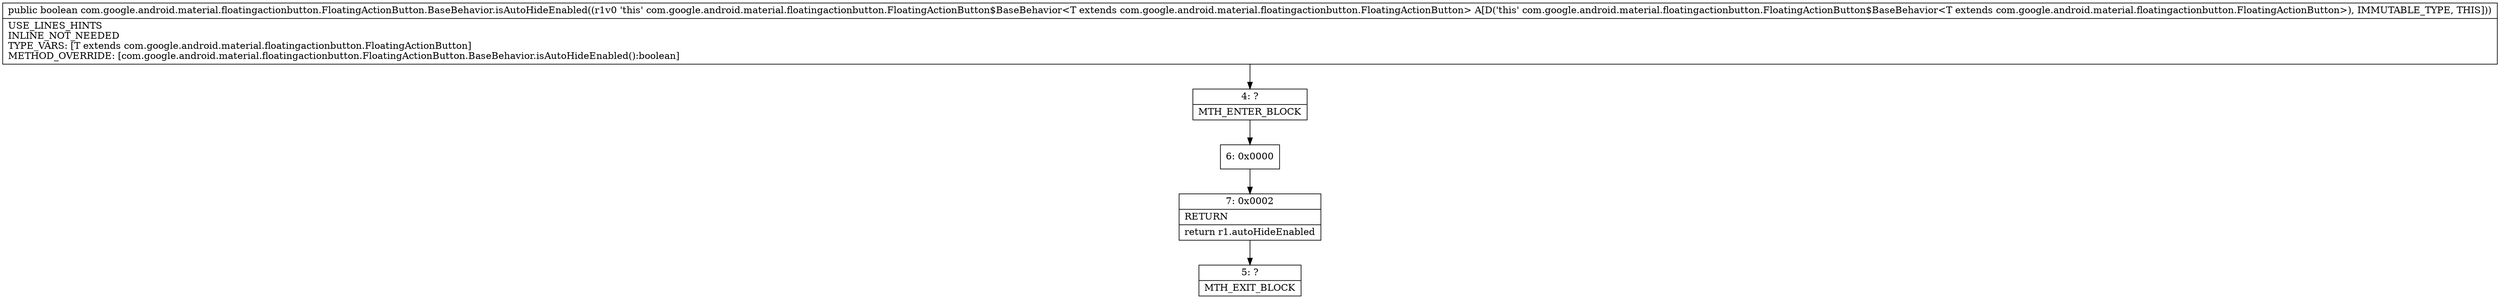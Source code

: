 digraph "CFG forcom.google.android.material.floatingactionbutton.FloatingActionButton.BaseBehavior.isAutoHideEnabled()Z" {
Node_4 [shape=record,label="{4\:\ ?|MTH_ENTER_BLOCK\l}"];
Node_6 [shape=record,label="{6\:\ 0x0000}"];
Node_7 [shape=record,label="{7\:\ 0x0002|RETURN\l|return r1.autoHideEnabled\l}"];
Node_5 [shape=record,label="{5\:\ ?|MTH_EXIT_BLOCK\l}"];
MethodNode[shape=record,label="{public boolean com.google.android.material.floatingactionbutton.FloatingActionButton.BaseBehavior.isAutoHideEnabled((r1v0 'this' com.google.android.material.floatingactionbutton.FloatingActionButton$BaseBehavior\<T extends com.google.android.material.floatingactionbutton.FloatingActionButton\> A[D('this' com.google.android.material.floatingactionbutton.FloatingActionButton$BaseBehavior\<T extends com.google.android.material.floatingactionbutton.FloatingActionButton\>), IMMUTABLE_TYPE, THIS]))  | USE_LINES_HINTS\lINLINE_NOT_NEEDED\lTYPE_VARS: [T extends com.google.android.material.floatingactionbutton.FloatingActionButton]\lMETHOD_OVERRIDE: [com.google.android.material.floatingactionbutton.FloatingActionButton.BaseBehavior.isAutoHideEnabled():boolean]\l}"];
MethodNode -> Node_4;Node_4 -> Node_6;
Node_6 -> Node_7;
Node_7 -> Node_5;
}

